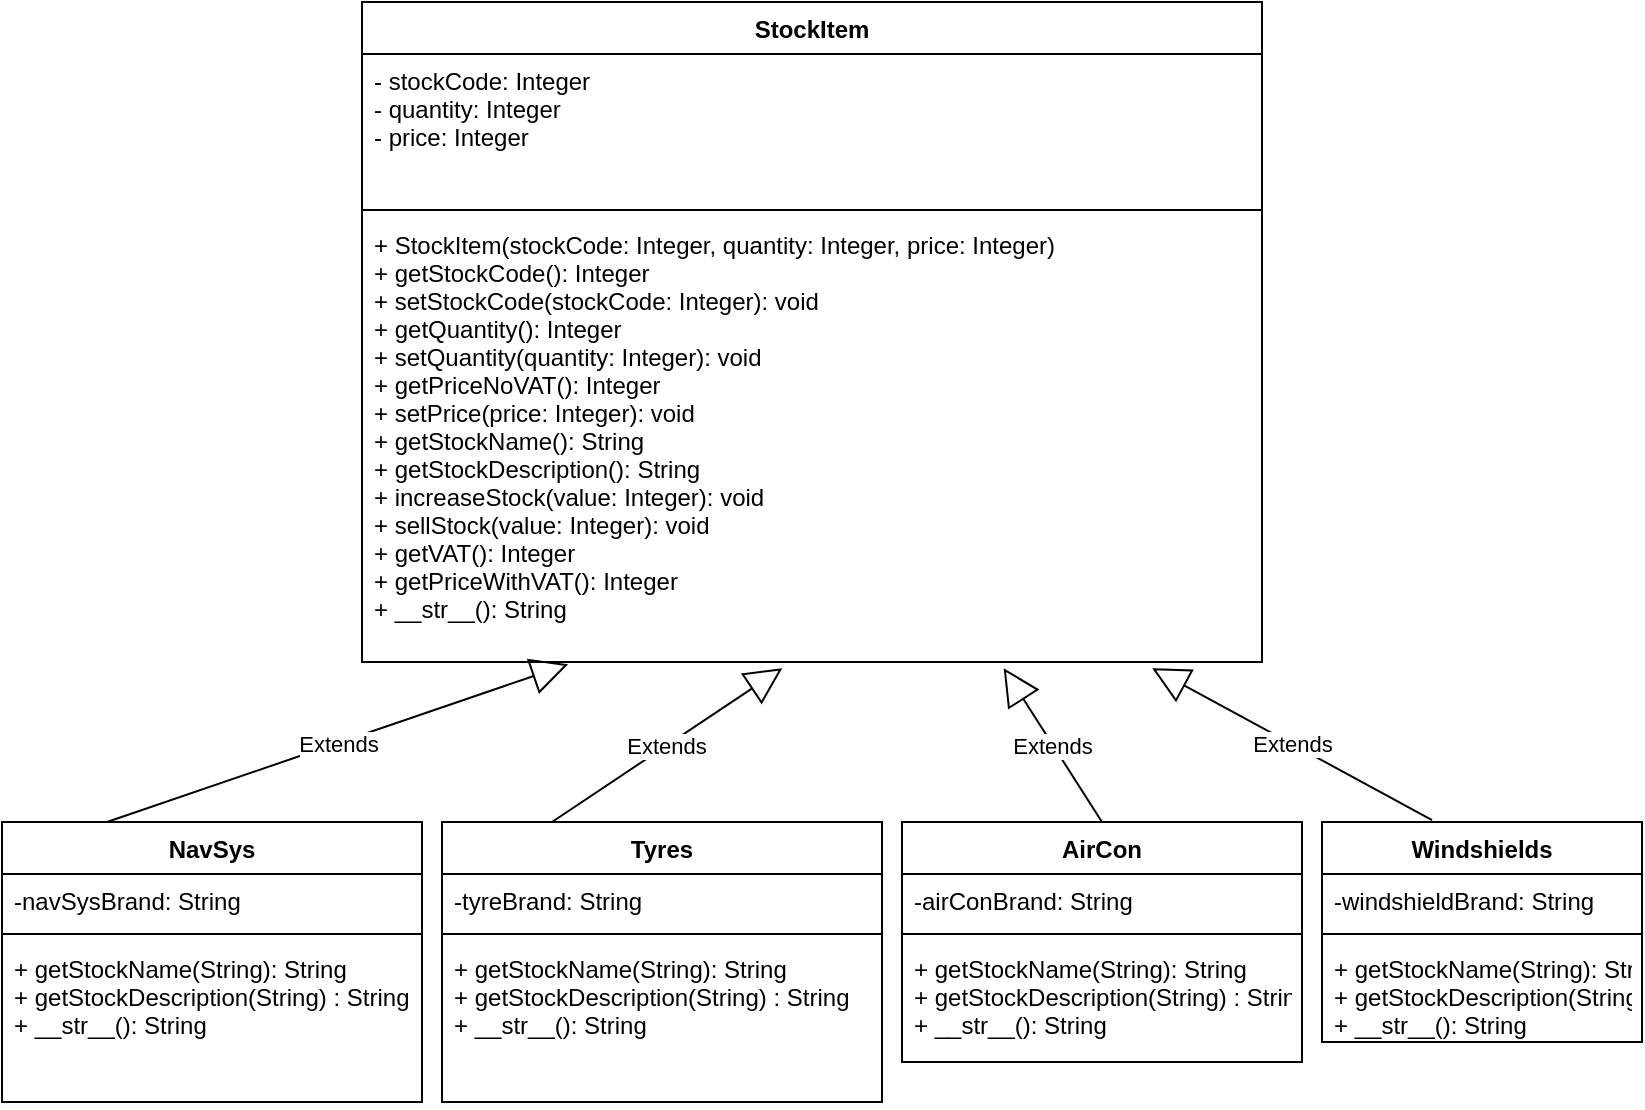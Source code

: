 <mxfile version="15.8.7" type="device"><diagram id="jLkLryWclK6nShEJthFU" name="Page-1"><mxGraphModel dx="946" dy="672" grid="1" gridSize="10" guides="1" tooltips="1" connect="1" arrows="1" fold="1" page="1" pageScale="1" pageWidth="827" pageHeight="1169" math="0" shadow="0"><root><mxCell id="0"/><mxCell id="1" parent="0"/><mxCell id="6NICtDuDL4yZWyJjTYKJ-6" value="StockItem" style="swimlane;fontStyle=1;align=center;verticalAlign=top;childLayout=stackLayout;horizontal=1;startSize=26;horizontalStack=0;resizeParent=1;resizeParentMax=0;resizeLast=0;collapsible=1;marginBottom=0;" parent="1" vertex="1"><mxGeometry x="180" y="510" width="450" height="330" as="geometry"/></mxCell><mxCell id="6NICtDuDL4yZWyJjTYKJ-7" value="- stockCode: Integer&#10;- quantity: Integer&#10;- price: Integer" style="text;strokeColor=none;fillColor=none;align=left;verticalAlign=top;spacingLeft=4;spacingRight=4;overflow=hidden;rotatable=0;points=[[0,0.5],[1,0.5]];portConstraint=eastwest;" parent="6NICtDuDL4yZWyJjTYKJ-6" vertex="1"><mxGeometry y="26" width="450" height="74" as="geometry"/></mxCell><mxCell id="6NICtDuDL4yZWyJjTYKJ-8" value="" style="line;strokeWidth=1;fillColor=none;align=left;verticalAlign=middle;spacingTop=-1;spacingLeft=3;spacingRight=3;rotatable=0;labelPosition=right;points=[];portConstraint=eastwest;" parent="6NICtDuDL4yZWyJjTYKJ-6" vertex="1"><mxGeometry y="100" width="450" height="8" as="geometry"/></mxCell><mxCell id="6NICtDuDL4yZWyJjTYKJ-9" value="+ StockItem(stockCode: Integer, quantity: Integer, price: Integer)&#10;+ getStockCode(): Integer&#10;+ setStockCode(stockCode: Integer): void&#10;+ getQuantity(): Integer&#10;+ setQuantity(quantity: Integer): void&#10;+ getPriceNoVAT(): Integer&#10;+ setPrice(price: Integer): void&#10;+ getStockName(): String&#10;+ getStockDescription(): String&#10;+ increaseStock(value: Integer): void&#10;+ sellStock(value: Integer): void&#10;+ getVAT(): Integer&#10;+ getPriceWithVAT(): Integer&#10;+ __str__(): String" style="text;strokeColor=none;fillColor=none;align=left;verticalAlign=top;spacingLeft=4;spacingRight=4;overflow=hidden;rotatable=0;points=[[0,0.5],[1,0.5]];portConstraint=eastwest;" parent="6NICtDuDL4yZWyJjTYKJ-6" vertex="1"><mxGeometry y="108" width="450" height="222" as="geometry"/></mxCell><mxCell id="PgcG9ZXpzVE8q3b61SAs-1" value="NavSys" style="swimlane;fontStyle=1;align=center;verticalAlign=top;childLayout=stackLayout;horizontal=1;startSize=26;horizontalStack=0;resizeParent=1;resizeParentMax=0;resizeLast=0;collapsible=1;marginBottom=0;" parent="1" vertex="1"><mxGeometry y="920" width="210" height="140" as="geometry"/></mxCell><mxCell id="PgcG9ZXpzVE8q3b61SAs-2" value="-navSysBrand: String" style="text;strokeColor=none;fillColor=none;align=left;verticalAlign=top;spacingLeft=4;spacingRight=4;overflow=hidden;rotatable=0;points=[[0,0.5],[1,0.5]];portConstraint=eastwest;" parent="PgcG9ZXpzVE8q3b61SAs-1" vertex="1"><mxGeometry y="26" width="210" height="26" as="geometry"/></mxCell><mxCell id="PgcG9ZXpzVE8q3b61SAs-3" value="" style="line;strokeWidth=1;fillColor=none;align=left;verticalAlign=middle;spacingTop=-1;spacingLeft=3;spacingRight=3;rotatable=0;labelPosition=right;points=[];portConstraint=eastwest;" parent="PgcG9ZXpzVE8q3b61SAs-1" vertex="1"><mxGeometry y="52" width="210" height="8" as="geometry"/></mxCell><mxCell id="PgcG9ZXpzVE8q3b61SAs-4" value="+ getStockName(String): String&#10;+ getStockDescription(String) : String&#10;+ __str__(): String" style="text;strokeColor=none;fillColor=none;align=left;verticalAlign=top;spacingLeft=4;spacingRight=4;overflow=hidden;rotatable=0;points=[[0,0.5],[1,0.5]];portConstraint=eastwest;" parent="PgcG9ZXpzVE8q3b61SAs-1" vertex="1"><mxGeometry y="60" width="210" height="80" as="geometry"/></mxCell><mxCell id="PgcG9ZXpzVE8q3b61SAs-5" value="Extends" style="endArrow=block;endSize=16;endFill=0;html=1;rounded=0;entryX=0.229;entryY=1.005;entryDx=0;entryDy=0;entryPerimeter=0;exitX=0.25;exitY=0;exitDx=0;exitDy=0;" parent="1" source="PgcG9ZXpzVE8q3b61SAs-1" target="6NICtDuDL4yZWyJjTYKJ-9" edge="1"><mxGeometry width="160" relative="1" as="geometry"><mxPoint x="140" y="880" as="sourcePoint"/><mxPoint x="300" y="880" as="targetPoint"/></mxGeometry></mxCell><mxCell id="Vk2YBC0A8CCZcEMKErwV-1" value="Tyres" style="swimlane;fontStyle=1;align=center;verticalAlign=top;childLayout=stackLayout;horizontal=1;startSize=26;horizontalStack=0;resizeParent=1;resizeParentMax=0;resizeLast=0;collapsible=1;marginBottom=0;" vertex="1" parent="1"><mxGeometry x="220" y="920" width="220" height="140" as="geometry"/></mxCell><mxCell id="Vk2YBC0A8CCZcEMKErwV-2" value="-tyreBrand: String" style="text;strokeColor=none;fillColor=none;align=left;verticalAlign=top;spacingLeft=4;spacingRight=4;overflow=hidden;rotatable=0;points=[[0,0.5],[1,0.5]];portConstraint=eastwest;" vertex="1" parent="Vk2YBC0A8CCZcEMKErwV-1"><mxGeometry y="26" width="220" height="26" as="geometry"/></mxCell><mxCell id="Vk2YBC0A8CCZcEMKErwV-3" value="" style="line;strokeWidth=1;fillColor=none;align=left;verticalAlign=middle;spacingTop=-1;spacingLeft=3;spacingRight=3;rotatable=0;labelPosition=right;points=[];portConstraint=eastwest;" vertex="1" parent="Vk2YBC0A8CCZcEMKErwV-1"><mxGeometry y="52" width="220" height="8" as="geometry"/></mxCell><mxCell id="Vk2YBC0A8CCZcEMKErwV-4" value="+ getStockName(String): String&#10;+ getStockDescription(String) : String&#10;+ __str__(): String" style="text;strokeColor=none;fillColor=none;align=left;verticalAlign=top;spacingLeft=4;spacingRight=4;overflow=hidden;rotatable=0;points=[[0,0.5],[1,0.5]];portConstraint=eastwest;" vertex="1" parent="Vk2YBC0A8CCZcEMKErwV-1"><mxGeometry y="60" width="220" height="80" as="geometry"/></mxCell><mxCell id="Vk2YBC0A8CCZcEMKErwV-5" value="Extends" style="endArrow=block;endSize=16;endFill=0;html=1;rounded=0;entryX=0.467;entryY=1.014;entryDx=0;entryDy=0;entryPerimeter=0;exitX=0.25;exitY=0;exitDx=0;exitDy=0;" edge="1" parent="1" source="Vk2YBC0A8CCZcEMKErwV-1" target="6NICtDuDL4yZWyJjTYKJ-9"><mxGeometry width="160" relative="1" as="geometry"><mxPoint x="310" y="890" as="sourcePoint"/><mxPoint x="470" y="890" as="targetPoint"/></mxGeometry></mxCell><mxCell id="Vk2YBC0A8CCZcEMKErwV-6" value="AirCon" style="swimlane;fontStyle=1;align=center;verticalAlign=top;childLayout=stackLayout;horizontal=1;startSize=26;horizontalStack=0;resizeParent=1;resizeParentMax=0;resizeLast=0;collapsible=1;marginBottom=0;" vertex="1" parent="1"><mxGeometry x="450" y="920" width="200" height="120" as="geometry"/></mxCell><mxCell id="Vk2YBC0A8CCZcEMKErwV-7" value="-airConBrand: String" style="text;strokeColor=none;fillColor=none;align=left;verticalAlign=top;spacingLeft=4;spacingRight=4;overflow=hidden;rotatable=0;points=[[0,0.5],[1,0.5]];portConstraint=eastwest;" vertex="1" parent="Vk2YBC0A8CCZcEMKErwV-6"><mxGeometry y="26" width="200" height="26" as="geometry"/></mxCell><mxCell id="Vk2YBC0A8CCZcEMKErwV-8" value="" style="line;strokeWidth=1;fillColor=none;align=left;verticalAlign=middle;spacingTop=-1;spacingLeft=3;spacingRight=3;rotatable=0;labelPosition=right;points=[];portConstraint=eastwest;" vertex="1" parent="Vk2YBC0A8CCZcEMKErwV-6"><mxGeometry y="52" width="200" height="8" as="geometry"/></mxCell><mxCell id="Vk2YBC0A8CCZcEMKErwV-9" value="+ getStockName(String): String&#10;+ getStockDescription(String) : String&#10;+ __str__(): String" style="text;strokeColor=none;fillColor=none;align=left;verticalAlign=top;spacingLeft=4;spacingRight=4;overflow=hidden;rotatable=0;points=[[0,0.5],[1,0.5]];portConstraint=eastwest;" vertex="1" parent="Vk2YBC0A8CCZcEMKErwV-6"><mxGeometry y="60" width="200" height="60" as="geometry"/></mxCell><mxCell id="Vk2YBC0A8CCZcEMKErwV-10" value="Extends" style="endArrow=block;endSize=16;endFill=0;html=1;rounded=0;entryX=0.713;entryY=1.014;entryDx=0;entryDy=0;entryPerimeter=0;exitX=0.5;exitY=0;exitDx=0;exitDy=0;" edge="1" parent="1" source="Vk2YBC0A8CCZcEMKErwV-6" target="6NICtDuDL4yZWyJjTYKJ-9"><mxGeometry width="160" relative="1" as="geometry"><mxPoint x="460" y="880" as="sourcePoint"/><mxPoint x="620" y="880" as="targetPoint"/></mxGeometry></mxCell><mxCell id="Vk2YBC0A8CCZcEMKErwV-11" value="Windshields" style="swimlane;fontStyle=1;align=center;verticalAlign=top;childLayout=stackLayout;horizontal=1;startSize=26;horizontalStack=0;resizeParent=1;resizeParentMax=0;resizeLast=0;collapsible=1;marginBottom=0;" vertex="1" parent="1"><mxGeometry x="660" y="920" width="160" height="110" as="geometry"/></mxCell><mxCell id="Vk2YBC0A8CCZcEMKErwV-12" value="-windshieldBrand: String" style="text;strokeColor=none;fillColor=none;align=left;verticalAlign=top;spacingLeft=4;spacingRight=4;overflow=hidden;rotatable=0;points=[[0,0.5],[1,0.5]];portConstraint=eastwest;" vertex="1" parent="Vk2YBC0A8CCZcEMKErwV-11"><mxGeometry y="26" width="160" height="26" as="geometry"/></mxCell><mxCell id="Vk2YBC0A8CCZcEMKErwV-13" value="" style="line;strokeWidth=1;fillColor=none;align=left;verticalAlign=middle;spacingTop=-1;spacingLeft=3;spacingRight=3;rotatable=0;labelPosition=right;points=[];portConstraint=eastwest;" vertex="1" parent="Vk2YBC0A8CCZcEMKErwV-11"><mxGeometry y="52" width="160" height="8" as="geometry"/></mxCell><mxCell id="Vk2YBC0A8CCZcEMKErwV-14" value="+ getStockName(String): String&#10;+ getStockDescription(String) : String&#10;+ __str__(): String" style="text;strokeColor=none;fillColor=none;align=left;verticalAlign=top;spacingLeft=4;spacingRight=4;overflow=hidden;rotatable=0;points=[[0,0.5],[1,0.5]];portConstraint=eastwest;" vertex="1" parent="Vk2YBC0A8CCZcEMKErwV-11"><mxGeometry y="60" width="160" height="50" as="geometry"/></mxCell><mxCell id="Vk2YBC0A8CCZcEMKErwV-15" value="Extends" style="endArrow=block;endSize=16;endFill=0;html=1;rounded=0;exitX=0.344;exitY=-0.009;exitDx=0;exitDy=0;exitPerimeter=0;entryX=0.878;entryY=1.014;entryDx=0;entryDy=0;entryPerimeter=0;" edge="1" parent="1" source="Vk2YBC0A8CCZcEMKErwV-11" target="6NICtDuDL4yZWyJjTYKJ-9"><mxGeometry width="160" relative="1" as="geometry"><mxPoint x="620" y="870" as="sourcePoint"/><mxPoint x="780" y="870" as="targetPoint"/></mxGeometry></mxCell></root></mxGraphModel></diagram></mxfile>